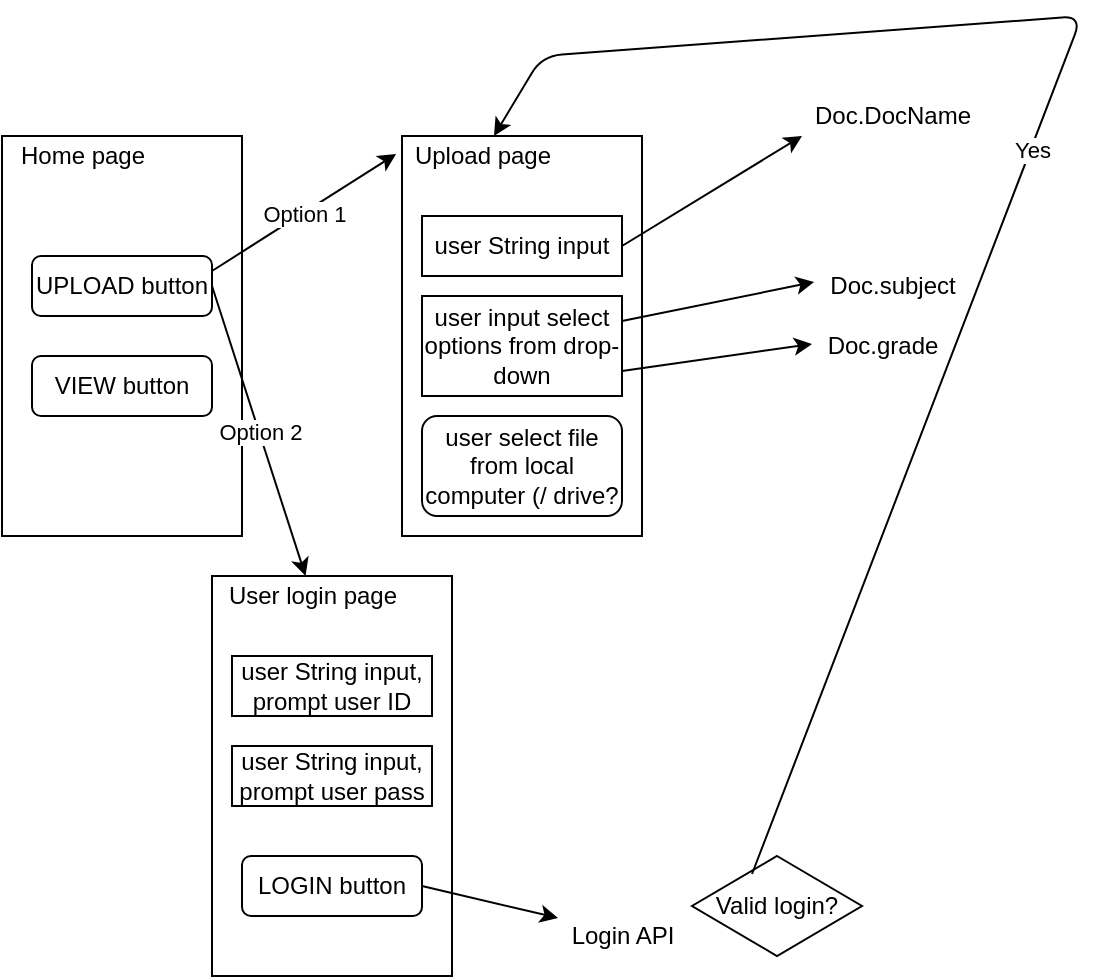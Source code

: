<mxfile version="14.3.1" type="github">
  <diagram id="9pjWV6XYVZnFbX4phznE" name="Page-1">
    <mxGraphModel dx="1186" dy="518" grid="1" gridSize="10" guides="1" tooltips="1" connect="1" arrows="1" fold="1" page="1" pageScale="1" pageWidth="850" pageHeight="1100" math="0" shadow="0">
      <root>
        <mxCell id="0" />
        <mxCell id="1" parent="0" />
        <mxCell id="YGxNnv0O2CKbyeqGC6qJ-2" value="" style="rounded=0;whiteSpace=wrap;html=1;" vertex="1" parent="1">
          <mxGeometry x="80" y="120" width="120" height="200" as="geometry" />
        </mxCell>
        <mxCell id="YGxNnv0O2CKbyeqGC6qJ-3" value="Home page&lt;br&gt;" style="text;html=1;resizable=0;autosize=1;align=center;verticalAlign=middle;points=[];fillColor=none;strokeColor=none;rounded=0;" vertex="1" parent="1">
          <mxGeometry x="80" y="120" width="80" height="20" as="geometry" />
        </mxCell>
        <mxCell id="YGxNnv0O2CKbyeqGC6qJ-5" value="UPLOAD button" style="rounded=1;whiteSpace=wrap;html=1;" vertex="1" parent="1">
          <mxGeometry x="95" y="180" width="90" height="30" as="geometry" />
        </mxCell>
        <mxCell id="YGxNnv0O2CKbyeqGC6qJ-6" value="VIEW button" style="rounded=1;whiteSpace=wrap;html=1;" vertex="1" parent="1">
          <mxGeometry x="95" y="230" width="90" height="30" as="geometry" />
        </mxCell>
        <mxCell id="YGxNnv0O2CKbyeqGC6qJ-8" value="" style="rounded=0;whiteSpace=wrap;html=1;" vertex="1" parent="1">
          <mxGeometry x="280" y="120" width="120" height="200" as="geometry" />
        </mxCell>
        <mxCell id="YGxNnv0O2CKbyeqGC6qJ-9" value="Upload page" style="text;html=1;resizable=0;autosize=1;align=center;verticalAlign=middle;points=[];fillColor=none;strokeColor=none;rounded=0;" vertex="1" parent="1">
          <mxGeometry x="280" y="120" width="80" height="20" as="geometry" />
        </mxCell>
        <mxCell id="YGxNnv0O2CKbyeqGC6qJ-10" value="user String input" style="rounded=0;whiteSpace=wrap;html=1;" vertex="1" parent="1">
          <mxGeometry x="290" y="160" width="100" height="30" as="geometry" />
        </mxCell>
        <mxCell id="YGxNnv0O2CKbyeqGC6qJ-11" value="user input select options from drop-down" style="rounded=0;whiteSpace=wrap;html=1;" vertex="1" parent="1">
          <mxGeometry x="290" y="200" width="100" height="50" as="geometry" />
        </mxCell>
        <mxCell id="YGxNnv0O2CKbyeqGC6qJ-12" value="user select file from local computer (/ drive?" style="rounded=1;whiteSpace=wrap;html=1;" vertex="1" parent="1">
          <mxGeometry x="290" y="260" width="100" height="50" as="geometry" />
        </mxCell>
        <mxCell id="YGxNnv0O2CKbyeqGC6qJ-14" value="" style="rounded=0;whiteSpace=wrap;html=1;" vertex="1" parent="1">
          <mxGeometry x="185" y="340" width="120" height="200" as="geometry" />
        </mxCell>
        <mxCell id="YGxNnv0O2CKbyeqGC6qJ-15" value="User login page" style="text;html=1;resizable=0;autosize=1;align=center;verticalAlign=middle;points=[];fillColor=none;strokeColor=none;rounded=0;" vertex="1" parent="1">
          <mxGeometry x="185" y="340" width="100" height="20" as="geometry" />
        </mxCell>
        <mxCell id="YGxNnv0O2CKbyeqGC6qJ-16" value="user String input, prompt user ID" style="rounded=0;whiteSpace=wrap;html=1;" vertex="1" parent="1">
          <mxGeometry x="195" y="380" width="100" height="30" as="geometry" />
        </mxCell>
        <mxCell id="YGxNnv0O2CKbyeqGC6qJ-17" value="user String input, prompt user pass" style="rounded=0;whiteSpace=wrap;html=1;" vertex="1" parent="1">
          <mxGeometry x="195" y="425" width="100" height="30" as="geometry" />
        </mxCell>
        <mxCell id="YGxNnv0O2CKbyeqGC6qJ-19" value="LOGIN button" style="rounded=1;whiteSpace=wrap;html=1;" vertex="1" parent="1">
          <mxGeometry x="200" y="480" width="90" height="30" as="geometry" />
        </mxCell>
        <mxCell id="YGxNnv0O2CKbyeqGC6qJ-21" value="" style="endArrow=classic;html=1;exitX=1;exitY=0.25;exitDx=0;exitDy=0;entryX=-0.037;entryY=0.45;entryDx=0;entryDy=0;entryPerimeter=0;" edge="1" parent="1" source="YGxNnv0O2CKbyeqGC6qJ-5" target="YGxNnv0O2CKbyeqGC6qJ-9">
          <mxGeometry relative="1" as="geometry">
            <mxPoint x="220" y="200" as="sourcePoint" />
            <mxPoint x="250" y="210" as="targetPoint" />
          </mxGeometry>
        </mxCell>
        <mxCell id="YGxNnv0O2CKbyeqGC6qJ-22" value="Option 1" style="edgeLabel;resizable=0;html=1;align=center;verticalAlign=middle;" connectable="0" vertex="1" parent="YGxNnv0O2CKbyeqGC6qJ-21">
          <mxGeometry relative="1" as="geometry" />
        </mxCell>
        <mxCell id="YGxNnv0O2CKbyeqGC6qJ-24" value="" style="endArrow=classic;html=1;exitX=1;exitY=0.5;exitDx=0;exitDy=0;" edge="1" parent="1" source="YGxNnv0O2CKbyeqGC6qJ-5" target="YGxNnv0O2CKbyeqGC6qJ-15">
          <mxGeometry relative="1" as="geometry">
            <mxPoint x="60" y="448.5" as="sourcePoint" />
            <mxPoint x="152.04" y="390" as="targetPoint" />
          </mxGeometry>
        </mxCell>
        <mxCell id="YGxNnv0O2CKbyeqGC6qJ-25" value="Option 2" style="edgeLabel;resizable=0;html=1;align=center;verticalAlign=middle;" connectable="0" vertex="1" parent="YGxNnv0O2CKbyeqGC6qJ-24">
          <mxGeometry relative="1" as="geometry" />
        </mxCell>
        <mxCell id="YGxNnv0O2CKbyeqGC6qJ-26" value="" style="endArrow=classic;html=1;exitX=1;exitY=0.5;exitDx=0;exitDy=0;" edge="1" parent="1" source="YGxNnv0O2CKbyeqGC6qJ-10">
          <mxGeometry width="50" height="50" relative="1" as="geometry">
            <mxPoint x="400" y="320" as="sourcePoint" />
            <mxPoint x="480" y="120" as="targetPoint" />
          </mxGeometry>
        </mxCell>
        <mxCell id="YGxNnv0O2CKbyeqGC6qJ-27" value="Doc.DocName" style="text;html=1;resizable=0;autosize=1;align=center;verticalAlign=middle;points=[];fillColor=none;strokeColor=none;rounded=0;" vertex="1" parent="1">
          <mxGeometry x="480" y="100" width="90" height="20" as="geometry" />
        </mxCell>
        <mxCell id="YGxNnv0O2CKbyeqGC6qJ-28" value="Doc.subject" style="text;html=1;resizable=0;autosize=1;align=center;verticalAlign=middle;points=[];fillColor=none;strokeColor=none;rounded=0;" vertex="1" parent="1">
          <mxGeometry x="485" y="185" width="80" height="20" as="geometry" />
        </mxCell>
        <mxCell id="YGxNnv0O2CKbyeqGC6qJ-29" value="Doc.grade" style="text;html=1;resizable=0;autosize=1;align=center;verticalAlign=middle;points=[];fillColor=none;strokeColor=none;rounded=0;" vertex="1" parent="1">
          <mxGeometry x="485" y="215" width="70" height="20" as="geometry" />
        </mxCell>
        <mxCell id="YGxNnv0O2CKbyeqGC6qJ-30" value="" style="endArrow=classic;html=1;exitX=1;exitY=0.25;exitDx=0;exitDy=0;entryX=0.013;entryY=0.4;entryDx=0;entryDy=0;entryPerimeter=0;" edge="1" parent="1" source="YGxNnv0O2CKbyeqGC6qJ-11" target="YGxNnv0O2CKbyeqGC6qJ-28">
          <mxGeometry width="50" height="50" relative="1" as="geometry">
            <mxPoint x="400" y="310" as="sourcePoint" />
            <mxPoint x="450" y="260" as="targetPoint" />
          </mxGeometry>
        </mxCell>
        <mxCell id="YGxNnv0O2CKbyeqGC6qJ-31" value="" style="endArrow=classic;html=1;exitX=1;exitY=0.75;exitDx=0;exitDy=0;entryX=0;entryY=0.45;entryDx=0;entryDy=0;entryPerimeter=0;" edge="1" parent="1" source="YGxNnv0O2CKbyeqGC6qJ-11" target="YGxNnv0O2CKbyeqGC6qJ-29">
          <mxGeometry width="50" height="50" relative="1" as="geometry">
            <mxPoint x="400" y="310" as="sourcePoint" />
            <mxPoint x="450" y="260" as="targetPoint" />
          </mxGeometry>
        </mxCell>
        <mxCell id="YGxNnv0O2CKbyeqGC6qJ-36" value="" style="endArrow=classic;html=1;exitX=1;exitY=0.5;exitDx=0;exitDy=0;entryX=0.043;entryY=0.05;entryDx=0;entryDy=0;entryPerimeter=0;" edge="1" parent="1" source="YGxNnv0O2CKbyeqGC6qJ-19" target="YGxNnv0O2CKbyeqGC6qJ-37">
          <mxGeometry width="50" height="50" relative="1" as="geometry">
            <mxPoint x="400" y="310" as="sourcePoint" />
            <mxPoint x="360" y="510" as="targetPoint" />
          </mxGeometry>
        </mxCell>
        <mxCell id="YGxNnv0O2CKbyeqGC6qJ-37" value="Login API" style="text;html=1;resizable=0;autosize=1;align=center;verticalAlign=middle;points=[];fillColor=none;strokeColor=none;rounded=0;" vertex="1" parent="1">
          <mxGeometry x="355" y="510" width="70" height="20" as="geometry" />
        </mxCell>
        <mxCell id="YGxNnv0O2CKbyeqGC6qJ-38" value="Valid login?" style="rhombus;whiteSpace=wrap;html=1;" vertex="1" parent="1">
          <mxGeometry x="425" y="480" width="85" height="50" as="geometry" />
        </mxCell>
        <mxCell id="YGxNnv0O2CKbyeqGC6qJ-40" value="" style="endArrow=classic;html=1;exitX=0.353;exitY=0.18;exitDx=0;exitDy=0;exitPerimeter=0;" edge="1" parent="1" source="YGxNnv0O2CKbyeqGC6qJ-38" target="YGxNnv0O2CKbyeqGC6qJ-9">
          <mxGeometry relative="1" as="geometry">
            <mxPoint x="380" y="450" as="sourcePoint" />
            <mxPoint x="480" y="450" as="targetPoint" />
            <Array as="points">
              <mxPoint x="620" y="60" />
              <mxPoint x="350" y="80" />
            </Array>
          </mxGeometry>
        </mxCell>
        <mxCell id="YGxNnv0O2CKbyeqGC6qJ-41" value="Yes" style="edgeLabel;resizable=0;html=1;align=center;verticalAlign=middle;" connectable="0" vertex="1" parent="YGxNnv0O2CKbyeqGC6qJ-40">
          <mxGeometry relative="1" as="geometry" />
        </mxCell>
      </root>
    </mxGraphModel>
  </diagram>
</mxfile>
